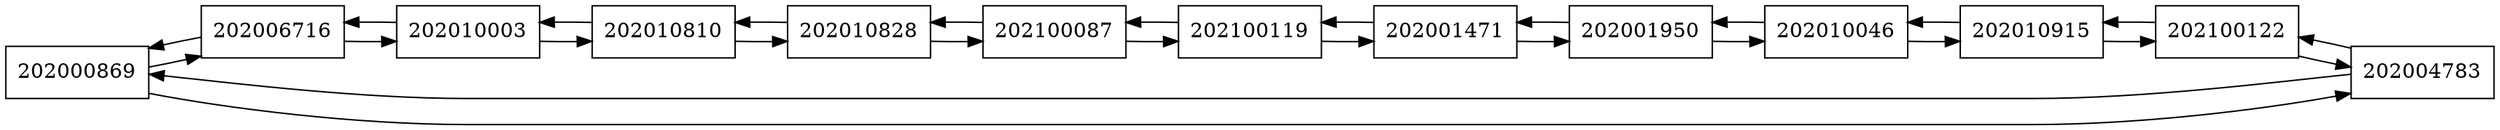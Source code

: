 
digraph G {
	rankdir = LR
	node[shape=box]

	nodo0[label=202000869];
	nodo1[label=202006716];
	nodo2[label=202010003];
	nodo3[label=202010810];
	nodo4[label=202010828];
	nodo5[label=202100087];
	nodo6[label=202100119];
	nodo7[label=202001471];
	nodo8[label=202001950];
	nodo9[label=202010046];
	nodo10[label=202010915];
	nodo11[label=202100122];
	nodo12[label=202004783];
	nodo0[label=202000869];
	nodo0 ->nodo12
	nodo0 -> nodo1;
	nodo1 -> nodo0;
	nodo1 -> nodo2;
	nodo2 -> nodo1;
	nodo2 -> nodo3;
	nodo3 -> nodo2;
	nodo3 -> nodo4;
	nodo4 -> nodo3;
	nodo4 -> nodo5;
	nodo5 -> nodo4;
	nodo5 -> nodo6;
	nodo6 -> nodo5;
	nodo6 -> nodo7;
	nodo7 -> nodo6;
	nodo7 -> nodo8;
	nodo8 -> nodo7;
	nodo8 -> nodo9;
	nodo9 -> nodo8;
	nodo9 -> nodo10;
	nodo10 -> nodo9;
	nodo10 -> nodo11;
	nodo11 -> nodo10;
	nodo11 -> nodo12;
	nodo12 -> nodo11;
	nodo12-> nodo0
}